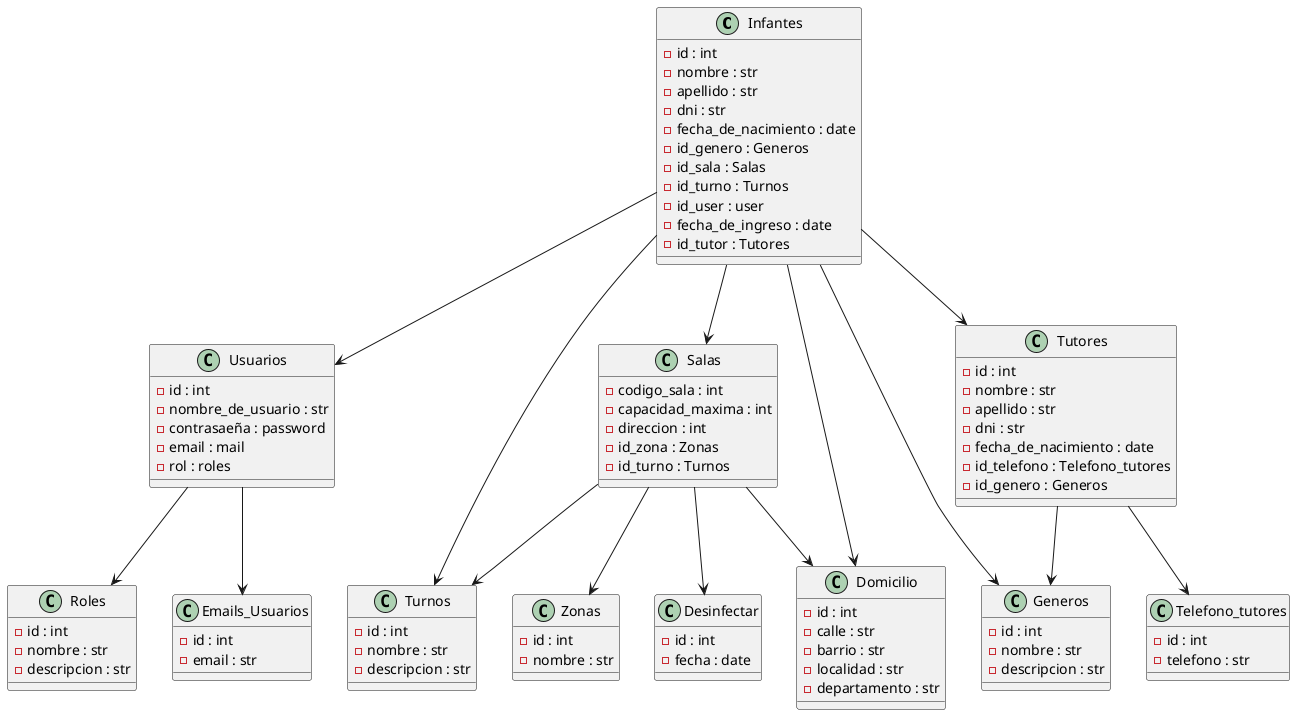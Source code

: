 @startuml test

class Infantes {
    -id : int
    -nombre : str
    -apellido : str
    -dni : str
    -fecha_de_nacimiento : date
    -id_genero : Generos
    -id_sala : Salas
    -id_turno : Turnos
    -id_user : user
    -fecha_de_ingreso : date
    -id_tutor : Tutores
}

class Usuarios {
    -id : int
    -nombre_de_usuario : str
    -contrasaeña : password
    -email : mail
    -rol : roles
}

class Salas {
    -codigo_sala : int
    -capacidad_maxima : int
    -direccion : int
    -id_zona : Zonas
    -id_turno : Turnos
} 

class Zonas {
    -id : int
    -nombre : str
}

class Tutores {
    -id : int
    -nombre : str
    -apellido : str
    -dni : str
    -fecha_de_nacimiento : date
    -id_telefono : Telefono_tutores
    -id_genero : Generos
}

class Turnos {
    -id : int
    -nombre : str
    -descripcion : str
}

class Generos {
    -id : int
    -nombre : str
    -descripcion : str
}

class Roles {
    -id : int
    -nombre : str
    -descripcion : str
}

class Telefono_tutores {
    -id : int
    -telefono : str
}

class Emails_Usuarios {
    -id : int
    -email : str
}

class Desinfectar {
    -id : int
    -fecha : date
}

class Domicilio {
    -id : int
    -calle : str
    -barrio : str
    -localidad : str
    -departamento : str
}

Infantes --> Salas
Infantes --> Generos
Infantes --> Tutores
Infantes --> Turnos
Infantes --> Usuarios
Infantes --> Domicilio
Tutores --> Telefono_tutores
Usuarios --> Roles
Usuarios --> Emails_Usuarios
Salas --> Zonas
Salas --> Desinfectar
Salas --> Turnos
Salas --> Domicilio
Tutores --> Generos
@enduml